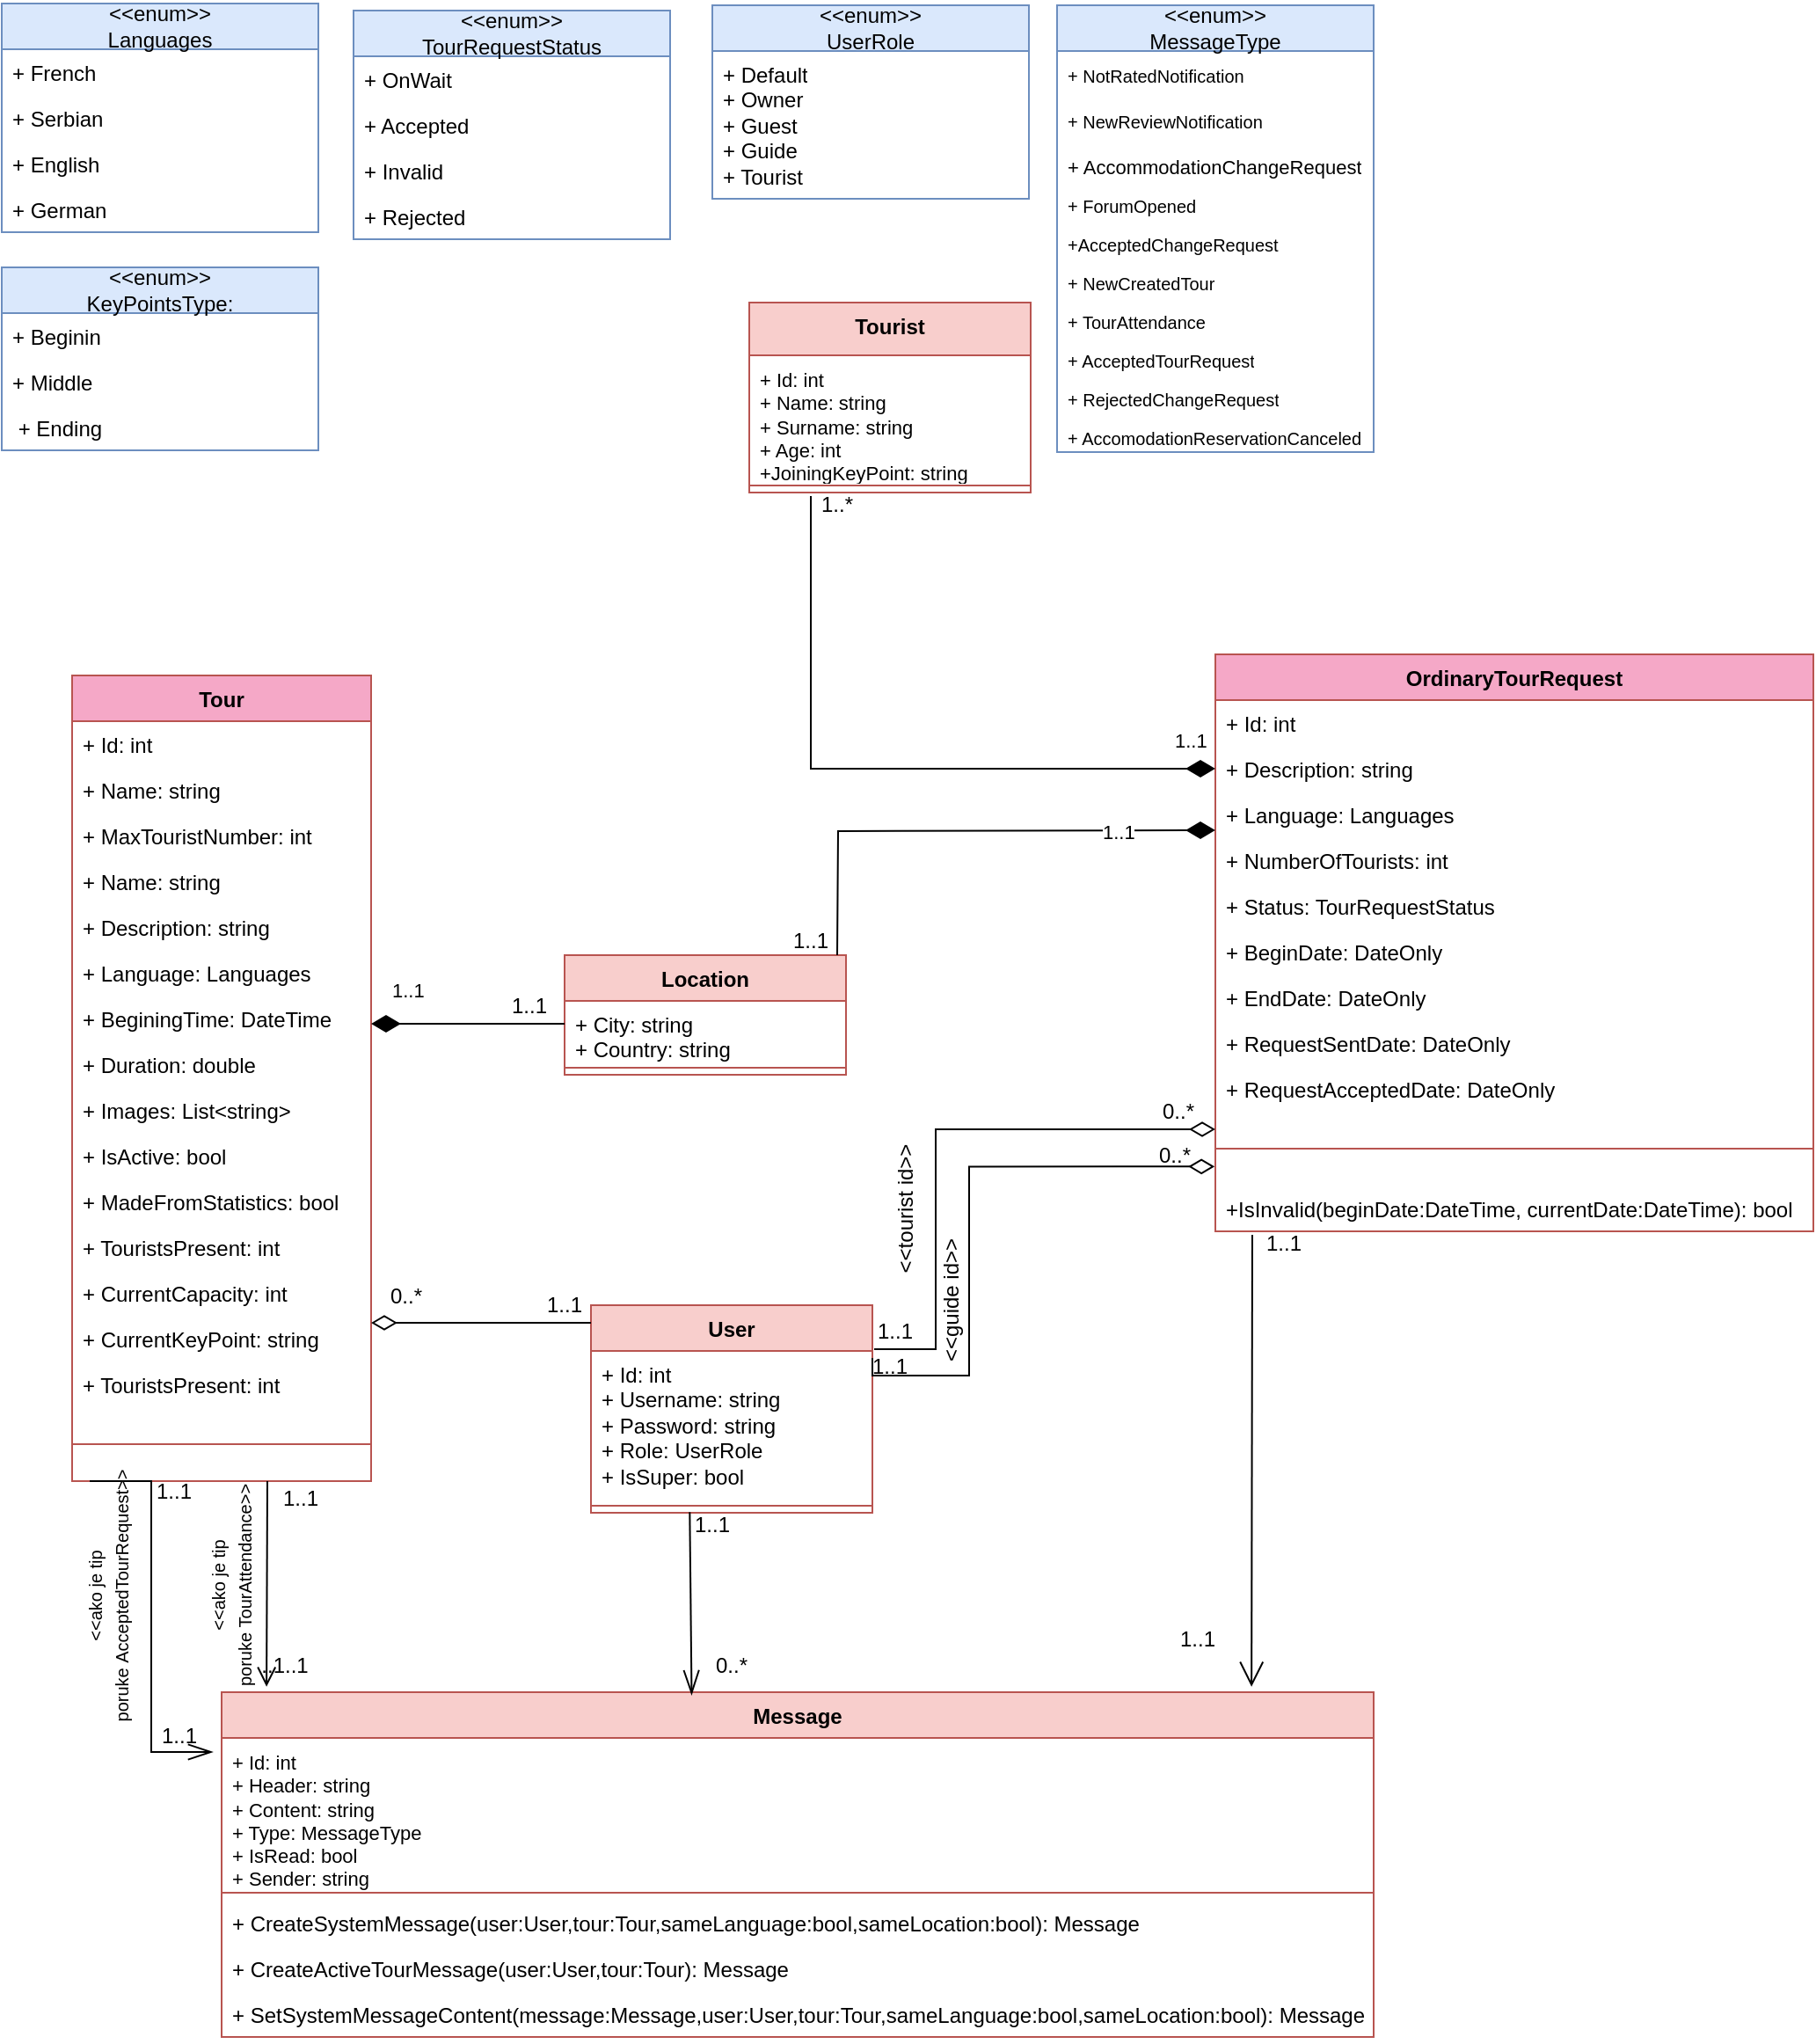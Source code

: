 <mxfile version="24.4.0" type="device">
  <diagram id="C5RBs43oDa-KdzZeNtuy" name="Page-1">
    <mxGraphModel dx="955" dy="475" grid="1" gridSize="10" guides="1" tooltips="1" connect="1" arrows="1" fold="1" page="1" pageScale="1" pageWidth="827" pageHeight="1169" math="0" shadow="0">
      <root>
        <mxCell id="WIyWlLk6GJQsqaUBKTNV-0" />
        <mxCell id="WIyWlLk6GJQsqaUBKTNV-1" parent="WIyWlLk6GJQsqaUBKTNV-0" />
        <mxCell id="zkfFHV4jXpPFQw0GAbJ--0" value="OrdinaryTourRequest" style="swimlane;fontStyle=1;align=center;verticalAlign=top;childLayout=stackLayout;horizontal=1;startSize=26;horizontalStack=0;resizeParent=1;resizeLast=0;collapsible=1;marginBottom=0;rounded=0;shadow=0;strokeWidth=1;fillColor=#f5a8c7;strokeColor=#b85450;" parent="WIyWlLk6GJQsqaUBKTNV-1" vertex="1">
          <mxGeometry x="700" y="380" width="340" height="328" as="geometry">
            <mxRectangle x="230" y="140" width="160" height="26" as="alternateBounds" />
          </mxGeometry>
        </mxCell>
        <mxCell id="zkfFHV4jXpPFQw0GAbJ--1" value="+ Id: int&#xa;" style="text;align=left;verticalAlign=top;spacingLeft=4;spacingRight=4;overflow=hidden;rotatable=0;points=[[0,0.5],[1,0.5]];portConstraint=eastwest;" parent="zkfFHV4jXpPFQw0GAbJ--0" vertex="1">
          <mxGeometry y="26" width="340" height="26" as="geometry" />
        </mxCell>
        <mxCell id="zkfFHV4jXpPFQw0GAbJ--2" value="+ Description: string" style="text;align=left;verticalAlign=top;spacingLeft=4;spacingRight=4;overflow=hidden;rotatable=0;points=[[0,0.5],[1,0.5]];portConstraint=eastwest;rounded=0;shadow=0;html=0;" parent="zkfFHV4jXpPFQw0GAbJ--0" vertex="1">
          <mxGeometry y="52" width="340" height="26" as="geometry" />
        </mxCell>
        <mxCell id="zkfFHV4jXpPFQw0GAbJ--3" value="+ Language: Languages" style="text;align=left;verticalAlign=top;spacingLeft=4;spacingRight=4;overflow=hidden;rotatable=0;points=[[0,0.5],[1,0.5]];portConstraint=eastwest;rounded=0;shadow=0;html=0;" parent="zkfFHV4jXpPFQw0GAbJ--0" vertex="1">
          <mxGeometry y="78" width="340" height="26" as="geometry" />
        </mxCell>
        <mxCell id="dM9IxWSFWhgPuuHkpdLf-17" value="+ NumberOfTourists: int" style="text;align=left;verticalAlign=top;spacingLeft=4;spacingRight=4;overflow=hidden;rotatable=0;points=[[0,0.5],[1,0.5]];portConstraint=eastwest;rounded=0;shadow=0;html=0;" parent="zkfFHV4jXpPFQw0GAbJ--0" vertex="1">
          <mxGeometry y="104" width="340" height="26" as="geometry" />
        </mxCell>
        <mxCell id="dM9IxWSFWhgPuuHkpdLf-18" value="+ Status: TourRequestStatus" style="text;align=left;verticalAlign=top;spacingLeft=4;spacingRight=4;overflow=hidden;rotatable=0;points=[[0,0.5],[1,0.5]];portConstraint=eastwest;rounded=0;shadow=0;html=0;" parent="zkfFHV4jXpPFQw0GAbJ--0" vertex="1">
          <mxGeometry y="130" width="340" height="26" as="geometry" />
        </mxCell>
        <mxCell id="dM9IxWSFWhgPuuHkpdLf-19" value="+ BeginDate: DateOnly" style="text;align=left;verticalAlign=top;spacingLeft=4;spacingRight=4;overflow=hidden;rotatable=0;points=[[0,0.5],[1,0.5]];portConstraint=eastwest;rounded=0;shadow=0;html=0;" parent="zkfFHV4jXpPFQw0GAbJ--0" vertex="1">
          <mxGeometry y="156" width="340" height="26" as="geometry" />
        </mxCell>
        <mxCell id="dM9IxWSFWhgPuuHkpdLf-20" value="+ EndDate: DateOnly" style="text;align=left;verticalAlign=top;spacingLeft=4;spacingRight=4;overflow=hidden;rotatable=0;points=[[0,0.5],[1,0.5]];portConstraint=eastwest;rounded=0;shadow=0;html=0;" parent="zkfFHV4jXpPFQw0GAbJ--0" vertex="1">
          <mxGeometry y="182" width="340" height="26" as="geometry" />
        </mxCell>
        <mxCell id="unFnIJ1skOxL8PeeShAu-5" value="+ RequestSentDate: DateOnly" style="text;align=left;verticalAlign=top;spacingLeft=4;spacingRight=4;overflow=hidden;rotatable=0;points=[[0,0.5],[1,0.5]];portConstraint=eastwest;rounded=0;shadow=0;html=0;" vertex="1" parent="zkfFHV4jXpPFQw0GAbJ--0">
          <mxGeometry y="208" width="340" height="26" as="geometry" />
        </mxCell>
        <mxCell id="unFnIJ1skOxL8PeeShAu-6" value="+ RequestAcceptedDate: DateOnly" style="text;align=left;verticalAlign=top;spacingLeft=4;spacingRight=4;overflow=hidden;rotatable=0;points=[[0,0.5],[1,0.5]];portConstraint=eastwest;rounded=0;shadow=0;html=0;" vertex="1" parent="zkfFHV4jXpPFQw0GAbJ--0">
          <mxGeometry y="234" width="340" height="26" as="geometry" />
        </mxCell>
        <mxCell id="zkfFHV4jXpPFQw0GAbJ--4" value="" style="line;html=1;strokeWidth=1;align=left;verticalAlign=middle;spacingTop=-1;spacingLeft=3;spacingRight=3;rotatable=0;labelPosition=right;points=[];portConstraint=eastwest;fillColor=#f8cecc;strokeColor=#b85450;" parent="zkfFHV4jXpPFQw0GAbJ--0" vertex="1">
          <mxGeometry y="260" width="340" height="42" as="geometry" />
        </mxCell>
        <mxCell id="thVKywgL7Gzqe7nlxtDS-2" value="+IsInvalid(beginDate:DateTime, currentDate:DateTime): bool&#xa; " style="text;align=left;verticalAlign=top;spacingLeft=4;spacingRight=4;overflow=hidden;rotatable=0;points=[[0,0.5],[1,0.5]];portConstraint=eastwest;rounded=0;shadow=0;html=0;" parent="zkfFHV4jXpPFQw0GAbJ--0" vertex="1">
          <mxGeometry y="302" width="340" height="26" as="geometry" />
        </mxCell>
        <mxCell id="dM9IxWSFWhgPuuHkpdLf-4" value="Location" style="swimlane;fontStyle=1;align=center;verticalAlign=top;childLayout=stackLayout;horizontal=1;startSize=26;horizontalStack=0;resizeParent=1;resizeParentMax=0;resizeLast=0;collapsible=1;marginBottom=0;whiteSpace=wrap;html=1;fillColor=#f8cecc;strokeColor=#b85450;" parent="WIyWlLk6GJQsqaUBKTNV-1" vertex="1">
          <mxGeometry x="330" y="551" width="160" height="68" as="geometry" />
        </mxCell>
        <mxCell id="dM9IxWSFWhgPuuHkpdLf-5" value="+ City: string&lt;div&gt;+ Country: string&lt;/div&gt;" style="text;align=left;verticalAlign=top;spacingLeft=4;spacingRight=4;overflow=hidden;rotatable=0;points=[[0,0.5],[1,0.5]];portConstraint=eastwest;whiteSpace=wrap;html=1;" parent="dM9IxWSFWhgPuuHkpdLf-4" vertex="1">
          <mxGeometry y="26" width="160" height="34" as="geometry" />
        </mxCell>
        <mxCell id="dM9IxWSFWhgPuuHkpdLf-6" value="" style="line;strokeWidth=1;fillColor=none;align=left;verticalAlign=middle;spacingTop=-1;spacingLeft=3;spacingRight=3;rotatable=0;labelPosition=right;points=[];portConstraint=eastwest;strokeColor=inherit;" parent="dM9IxWSFWhgPuuHkpdLf-4" vertex="1">
          <mxGeometry y="60" width="160" height="8" as="geometry" />
        </mxCell>
        <mxCell id="dM9IxWSFWhgPuuHkpdLf-8" value="User" style="swimlane;fontStyle=1;align=center;verticalAlign=top;childLayout=stackLayout;horizontal=1;startSize=26;horizontalStack=0;resizeParent=1;resizeParentMax=0;resizeLast=0;collapsible=1;marginBottom=0;whiteSpace=wrap;html=1;fillColor=#f8cecc;strokeColor=#b85450;" parent="WIyWlLk6GJQsqaUBKTNV-1" vertex="1">
          <mxGeometry x="345" y="750" width="160" height="118" as="geometry" />
        </mxCell>
        <mxCell id="dM9IxWSFWhgPuuHkpdLf-9" value="+ Id: int&lt;div&gt;+ Username: string&lt;/div&gt;&lt;div&gt;+ Password: string&lt;/div&gt;&lt;div&gt;+ Role: UserRole&lt;/div&gt;&lt;div&gt;+ IsSuper: bool&lt;/div&gt;" style="text;strokeColor=none;fillColor=none;align=left;verticalAlign=top;spacingLeft=4;spacingRight=4;overflow=hidden;rotatable=0;points=[[0,0.5],[1,0.5]];portConstraint=eastwest;whiteSpace=wrap;html=1;" parent="dM9IxWSFWhgPuuHkpdLf-8" vertex="1">
          <mxGeometry y="26" width="160" height="84" as="geometry" />
        </mxCell>
        <mxCell id="dM9IxWSFWhgPuuHkpdLf-10" value="" style="line;strokeWidth=1;fillColor=none;align=left;verticalAlign=middle;spacingTop=-1;spacingLeft=3;spacingRight=3;rotatable=0;labelPosition=right;points=[];portConstraint=eastwest;strokeColor=inherit;" parent="dM9IxWSFWhgPuuHkpdLf-8" vertex="1">
          <mxGeometry y="110" width="160" height="8" as="geometry" />
        </mxCell>
        <mxCell id="dM9IxWSFWhgPuuHkpdLf-21" value="&amp;lt;&amp;lt;enum&amp;gt;&amp;gt;&lt;div&gt;Languages&lt;/div&gt;" style="swimlane;fontStyle=0;childLayout=stackLayout;horizontal=1;startSize=26;fillColor=#dae8fc;horizontalStack=0;resizeParent=1;resizeParentMax=0;resizeLast=0;collapsible=1;marginBottom=0;whiteSpace=wrap;html=1;strokeColor=#6c8ebf;" parent="WIyWlLk6GJQsqaUBKTNV-1" vertex="1">
          <mxGeometry x="10" y="10" width="180" height="130" as="geometry" />
        </mxCell>
        <mxCell id="dM9IxWSFWhgPuuHkpdLf-24" value="+ French" style="text;strokeColor=none;fillColor=none;align=left;verticalAlign=top;spacingLeft=4;spacingRight=4;overflow=hidden;rotatable=0;points=[[0,0.5],[1,0.5]];portConstraint=eastwest;whiteSpace=wrap;html=1;" parent="dM9IxWSFWhgPuuHkpdLf-21" vertex="1">
          <mxGeometry y="26" width="180" height="26" as="geometry" />
        </mxCell>
        <mxCell id="dM9IxWSFWhgPuuHkpdLf-22" value="+ Serbian" style="text;strokeColor=none;fillColor=none;align=left;verticalAlign=top;spacingLeft=4;spacingRight=4;overflow=hidden;rotatable=0;points=[[0,0.5],[1,0.5]];portConstraint=eastwest;whiteSpace=wrap;html=1;" parent="dM9IxWSFWhgPuuHkpdLf-21" vertex="1">
          <mxGeometry y="52" width="180" height="26" as="geometry" />
        </mxCell>
        <mxCell id="dM9IxWSFWhgPuuHkpdLf-23" value="+ English" style="text;strokeColor=none;fillColor=none;align=left;verticalAlign=top;spacingLeft=4;spacingRight=4;overflow=hidden;rotatable=0;points=[[0,0.5],[1,0.5]];portConstraint=eastwest;whiteSpace=wrap;html=1;" parent="dM9IxWSFWhgPuuHkpdLf-21" vertex="1">
          <mxGeometry y="78" width="180" height="26" as="geometry" />
        </mxCell>
        <mxCell id="dM9IxWSFWhgPuuHkpdLf-26" value="+ German" style="text;strokeColor=none;fillColor=none;align=left;verticalAlign=top;spacingLeft=4;spacingRight=4;overflow=hidden;rotatable=0;points=[[0,0.5],[1,0.5]];portConstraint=eastwest;whiteSpace=wrap;html=1;" parent="dM9IxWSFWhgPuuHkpdLf-21" vertex="1">
          <mxGeometry y="104" width="180" height="26" as="geometry" />
        </mxCell>
        <mxCell id="dM9IxWSFWhgPuuHkpdLf-27" value="&amp;lt;&amp;lt;enum&amp;gt;&amp;gt;&lt;div&gt;UserRole&lt;/div&gt;" style="swimlane;fontStyle=0;childLayout=stackLayout;horizontal=1;startSize=26;fillColor=#dae8fc;horizontalStack=0;resizeParent=1;resizeParentMax=0;resizeLast=0;collapsible=1;marginBottom=0;whiteSpace=wrap;html=1;strokeColor=#6c8ebf;" parent="WIyWlLk6GJQsqaUBKTNV-1" vertex="1">
          <mxGeometry x="414" y="11" width="180" height="110" as="geometry" />
        </mxCell>
        <mxCell id="dM9IxWSFWhgPuuHkpdLf-28" value="&lt;div&gt;+ Default&lt;/div&gt;&lt;div&gt;+ Owner&lt;/div&gt;+ Guest&lt;div&gt;+ Guide&lt;/div&gt;&lt;div&gt;+ Tourist&lt;/div&gt;" style="text;strokeColor=none;fillColor=none;align=left;verticalAlign=top;spacingLeft=4;spacingRight=4;overflow=hidden;rotatable=0;points=[[0,0.5],[1,0.5]];portConstraint=eastwest;whiteSpace=wrap;html=1;" parent="dM9IxWSFWhgPuuHkpdLf-27" vertex="1">
          <mxGeometry y="26" width="180" height="84" as="geometry" />
        </mxCell>
        <mxCell id="dM9IxWSFWhgPuuHkpdLf-29" value="&amp;lt;&amp;lt;enum&amp;gt;&amp;gt;&lt;div&gt;TourRequestStatus&lt;/div&gt;" style="swimlane;fontStyle=0;childLayout=stackLayout;horizontal=1;startSize=26;fillColor=#dae8fc;horizontalStack=0;resizeParent=1;resizeParentMax=0;resizeLast=0;collapsible=1;marginBottom=0;whiteSpace=wrap;html=1;strokeColor=#6c8ebf;" parent="WIyWlLk6GJQsqaUBKTNV-1" vertex="1">
          <mxGeometry x="210" y="14" width="180" height="130" as="geometry" />
        </mxCell>
        <mxCell id="dM9IxWSFWhgPuuHkpdLf-30" value="+ OnWait" style="text;strokeColor=none;fillColor=none;align=left;verticalAlign=top;spacingLeft=4;spacingRight=4;overflow=hidden;rotatable=0;points=[[0,0.5],[1,0.5]];portConstraint=eastwest;whiteSpace=wrap;html=1;" parent="dM9IxWSFWhgPuuHkpdLf-29" vertex="1">
          <mxGeometry y="26" width="180" height="26" as="geometry" />
        </mxCell>
        <mxCell id="dM9IxWSFWhgPuuHkpdLf-31" value="+ Accepted" style="text;strokeColor=none;fillColor=none;align=left;verticalAlign=top;spacingLeft=4;spacingRight=4;overflow=hidden;rotatable=0;points=[[0,0.5],[1,0.5]];portConstraint=eastwest;whiteSpace=wrap;html=1;" parent="dM9IxWSFWhgPuuHkpdLf-29" vertex="1">
          <mxGeometry y="52" width="180" height="26" as="geometry" />
        </mxCell>
        <mxCell id="unFnIJ1skOxL8PeeShAu-8" value="+ Invalid" style="text;strokeColor=none;fillColor=none;align=left;verticalAlign=top;spacingLeft=4;spacingRight=4;overflow=hidden;rotatable=0;points=[[0,0.5],[1,0.5]];portConstraint=eastwest;whiteSpace=wrap;html=1;" vertex="1" parent="dM9IxWSFWhgPuuHkpdLf-29">
          <mxGeometry y="78" width="180" height="26" as="geometry" />
        </mxCell>
        <mxCell id="dM9IxWSFWhgPuuHkpdLf-32" value="+ Rejected" style="text;strokeColor=none;fillColor=none;align=left;verticalAlign=top;spacingLeft=4;spacingRight=4;overflow=hidden;rotatable=0;points=[[0,0.5],[1,0.5]];portConstraint=eastwest;whiteSpace=wrap;html=1;" parent="dM9IxWSFWhgPuuHkpdLf-29" vertex="1">
          <mxGeometry y="104" width="180" height="26" as="geometry" />
        </mxCell>
        <mxCell id="dM9IxWSFWhgPuuHkpdLf-35" value="Tourist" style="swimlane;fontStyle=1;align=center;verticalAlign=top;childLayout=stackLayout;horizontal=1;startSize=30;horizontalStack=0;resizeParent=1;resizeParentMax=0;resizeLast=0;collapsible=1;marginBottom=0;whiteSpace=wrap;html=1;fillColor=#f8cecc;strokeColor=#b85450;" parent="WIyWlLk6GJQsqaUBKTNV-1" vertex="1">
          <mxGeometry x="435" y="180" width="160" height="108" as="geometry" />
        </mxCell>
        <mxCell id="dM9IxWSFWhgPuuHkpdLf-36" value="&lt;font style=&quot;font-size: 11px;&quot;&gt;+ Id: int&lt;/font&gt;&lt;div style=&quot;font-size: 11px;&quot;&gt;&lt;font style=&quot;font-size: 11px;&quot;&gt;+ Name: string&lt;/font&gt;&lt;/div&gt;&lt;div style=&quot;font-size: 11px;&quot;&gt;&lt;font style=&quot;font-size: 11px;&quot;&gt;+ Surname: string&lt;/font&gt;&lt;/div&gt;&lt;div style=&quot;font-size: 11px;&quot;&gt;&lt;font style=&quot;font-size: 11px;&quot;&gt;+ Age: int&lt;/font&gt;&lt;/div&gt;&lt;div style=&quot;font-size: 11px;&quot;&gt;&lt;font style=&quot;font-size: 11px;&quot;&gt;+JoiningKeyPoint: string&lt;/font&gt;&lt;/div&gt;" style="text;strokeColor=none;fillColor=none;align=left;verticalAlign=top;spacingLeft=4;spacingRight=4;overflow=hidden;rotatable=0;points=[[0,0.5],[1,0.5]];portConstraint=eastwest;whiteSpace=wrap;html=1;" parent="dM9IxWSFWhgPuuHkpdLf-35" vertex="1">
          <mxGeometry y="30" width="160" height="70" as="geometry" />
        </mxCell>
        <mxCell id="dM9IxWSFWhgPuuHkpdLf-37" value="" style="line;strokeWidth=1;fillColor=none;align=left;verticalAlign=middle;spacingTop=-1;spacingLeft=3;spacingRight=3;rotatable=0;labelPosition=right;points=[];portConstraint=eastwest;strokeColor=inherit;" parent="dM9IxWSFWhgPuuHkpdLf-35" vertex="1">
          <mxGeometry y="100" width="160" height="8" as="geometry" />
        </mxCell>
        <mxCell id="5_rxoIhMWsH6xTWgz5wy-9" value="&amp;lt;&amp;lt;enum&amp;gt;&amp;gt;&lt;div&gt;&lt;span style=&quot;text-align: left; text-wrap: nowrap;&quot;&gt;KeyPointsType:&lt;/span&gt;&lt;br&gt;&lt;/div&gt;" style="swimlane;fontStyle=0;childLayout=stackLayout;horizontal=1;startSize=26;fillColor=#dae8fc;horizontalStack=0;resizeParent=1;resizeParentMax=0;resizeLast=0;collapsible=1;marginBottom=0;whiteSpace=wrap;html=1;strokeColor=#6c8ebf;" parent="WIyWlLk6GJQsqaUBKTNV-1" vertex="1">
          <mxGeometry x="10" y="160" width="180" height="104" as="geometry" />
        </mxCell>
        <mxCell id="5_rxoIhMWsH6xTWgz5wy-10" value="+ Beginin" style="text;strokeColor=none;fillColor=none;align=left;verticalAlign=top;spacingLeft=4;spacingRight=4;overflow=hidden;rotatable=0;points=[[0,0.5],[1,0.5]];portConstraint=eastwest;whiteSpace=wrap;html=1;" parent="5_rxoIhMWsH6xTWgz5wy-9" vertex="1">
          <mxGeometry y="26" width="180" height="26" as="geometry" />
        </mxCell>
        <mxCell id="5_rxoIhMWsH6xTWgz5wy-15" value="+ Middle" style="text;strokeColor=none;fillColor=none;align=left;verticalAlign=top;spacingLeft=4;spacingRight=4;overflow=hidden;rotatable=0;points=[[0,0.5],[1,0.5]];portConstraint=eastwest;whiteSpace=wrap;html=1;" parent="5_rxoIhMWsH6xTWgz5wy-9" vertex="1">
          <mxGeometry y="52" width="180" height="26" as="geometry" />
        </mxCell>
        <mxCell id="5_rxoIhMWsH6xTWgz5wy-11" value="&amp;nbsp;+ Ending" style="text;strokeColor=none;fillColor=none;align=left;verticalAlign=top;spacingLeft=4;spacingRight=4;overflow=hidden;rotatable=0;points=[[0,0.5],[1,0.5]];portConstraint=eastwest;whiteSpace=wrap;html=1;" parent="5_rxoIhMWsH6xTWgz5wy-9" vertex="1">
          <mxGeometry y="78" width="180" height="26" as="geometry" />
        </mxCell>
        <mxCell id="jZXnvijscc3c8-_cXc9s-1" value="Tour" style="swimlane;fontStyle=1;align=center;verticalAlign=top;childLayout=stackLayout;horizontal=1;startSize=26;horizontalStack=0;resizeParent=1;resizeLast=0;collapsible=1;marginBottom=0;rounded=0;shadow=0;strokeWidth=1;fillColor=#f5a8c7;strokeColor=#b85450;" parent="WIyWlLk6GJQsqaUBKTNV-1" vertex="1">
          <mxGeometry x="50" y="392" width="170" height="458" as="geometry">
            <mxRectangle x="230" y="140" width="160" height="26" as="alternateBounds" />
          </mxGeometry>
        </mxCell>
        <mxCell id="jZXnvijscc3c8-_cXc9s-2" value="+ Id: int&#xa;" style="text;align=left;verticalAlign=top;spacingLeft=4;spacingRight=4;overflow=hidden;rotatable=0;points=[[0,0.5],[1,0.5]];portConstraint=eastwest;" parent="jZXnvijscc3c8-_cXc9s-1" vertex="1">
          <mxGeometry y="26" width="170" height="26" as="geometry" />
        </mxCell>
        <mxCell id="unFnIJ1skOxL8PeeShAu-2" value="+ Name: string" style="text;align=left;verticalAlign=top;spacingLeft=4;spacingRight=4;overflow=hidden;rotatable=0;points=[[0,0.5],[1,0.5]];portConstraint=eastwest;rounded=0;shadow=0;html=0;" vertex="1" parent="jZXnvijscc3c8-_cXc9s-1">
          <mxGeometry y="52" width="170" height="26" as="geometry" />
        </mxCell>
        <mxCell id="jZXnvijscc3c8-_cXc9s-3" value="+ MaxTouristNumber: int " style="text;align=left;verticalAlign=top;spacingLeft=4;spacingRight=4;overflow=hidden;rotatable=0;points=[[0,0.5],[1,0.5]];portConstraint=eastwest;rounded=0;shadow=0;html=0;" parent="jZXnvijscc3c8-_cXc9s-1" vertex="1">
          <mxGeometry y="78" width="170" height="26" as="geometry" />
        </mxCell>
        <mxCell id="jZXnvijscc3c8-_cXc9s-4" value="+ Name: string" style="text;align=left;verticalAlign=top;spacingLeft=4;spacingRight=4;overflow=hidden;rotatable=0;points=[[0,0.5],[1,0.5]];portConstraint=eastwest;rounded=0;shadow=0;html=0;" parent="jZXnvijscc3c8-_cXc9s-1" vertex="1">
          <mxGeometry y="104" width="170" height="26" as="geometry" />
        </mxCell>
        <mxCell id="jZXnvijscc3c8-_cXc9s-5" value="+ Description: string" style="text;align=left;verticalAlign=top;spacingLeft=4;spacingRight=4;overflow=hidden;rotatable=0;points=[[0,0.5],[1,0.5]];portConstraint=eastwest;rounded=0;shadow=0;html=0;" parent="jZXnvijscc3c8-_cXc9s-1" vertex="1">
          <mxGeometry y="130" width="170" height="26" as="geometry" />
        </mxCell>
        <mxCell id="jZXnvijscc3c8-_cXc9s-6" value="+ Language: Languages" style="text;align=left;verticalAlign=top;spacingLeft=4;spacingRight=4;overflow=hidden;rotatable=0;points=[[0,0.5],[1,0.5]];portConstraint=eastwest;rounded=0;shadow=0;html=0;" parent="jZXnvijscc3c8-_cXc9s-1" vertex="1">
          <mxGeometry y="156" width="170" height="26" as="geometry" />
        </mxCell>
        <mxCell id="jZXnvijscc3c8-_cXc9s-9" value="+ BeginingTime: DateTime" style="text;align=left;verticalAlign=top;spacingLeft=4;spacingRight=4;overflow=hidden;rotatable=0;points=[[0,0.5],[1,0.5]];portConstraint=eastwest;rounded=0;shadow=0;html=0;" parent="jZXnvijscc3c8-_cXc9s-1" vertex="1">
          <mxGeometry y="182" width="170" height="26" as="geometry" />
        </mxCell>
        <mxCell id="jZXnvijscc3c8-_cXc9s-10" value="+ Duration: double" style="text;align=left;verticalAlign=top;spacingLeft=4;spacingRight=4;overflow=hidden;rotatable=0;points=[[0,0.5],[1,0.5]];portConstraint=eastwest;rounded=0;shadow=0;html=0;" parent="jZXnvijscc3c8-_cXc9s-1" vertex="1">
          <mxGeometry y="208" width="170" height="26" as="geometry" />
        </mxCell>
        <mxCell id="jZXnvijscc3c8-_cXc9s-11" value="+ Images: List&lt;string&gt;" style="text;align=left;verticalAlign=top;spacingLeft=4;spacingRight=4;overflow=hidden;rotatable=0;points=[[0,0.5],[1,0.5]];portConstraint=eastwest;rounded=0;shadow=0;html=0;" parent="jZXnvijscc3c8-_cXc9s-1" vertex="1">
          <mxGeometry y="234" width="170" height="26" as="geometry" />
        </mxCell>
        <mxCell id="jZXnvijscc3c8-_cXc9s-12" value="+ IsActive: bool" style="text;align=left;verticalAlign=top;spacingLeft=4;spacingRight=4;overflow=hidden;rotatable=0;points=[[0,0.5],[1,0.5]];portConstraint=eastwest;rounded=0;shadow=0;html=0;" parent="jZXnvijscc3c8-_cXc9s-1" vertex="1">
          <mxGeometry y="260" width="170" height="26" as="geometry" />
        </mxCell>
        <mxCell id="jZXnvijscc3c8-_cXc9s-13" value="+ MadeFromStatistics: bool" style="text;align=left;verticalAlign=top;spacingLeft=4;spacingRight=4;overflow=hidden;rotatable=0;points=[[0,0.5],[1,0.5]];portConstraint=eastwest;rounded=0;shadow=0;html=0;" parent="jZXnvijscc3c8-_cXc9s-1" vertex="1">
          <mxGeometry y="286" width="170" height="26" as="geometry" />
        </mxCell>
        <mxCell id="jZXnvijscc3c8-_cXc9s-28" value="+ TouristsPresent: int" style="text;align=left;verticalAlign=top;spacingLeft=4;spacingRight=4;overflow=hidden;rotatable=0;points=[[0,0.5],[1,0.5]];portConstraint=eastwest;rounded=0;shadow=0;html=0;" parent="jZXnvijscc3c8-_cXc9s-1" vertex="1">
          <mxGeometry y="312" width="170" height="26" as="geometry" />
        </mxCell>
        <mxCell id="jZXnvijscc3c8-_cXc9s-32" value="+ CurrentCapacity: int" style="text;align=left;verticalAlign=top;spacingLeft=4;spacingRight=4;overflow=hidden;rotatable=0;points=[[0,0.5],[1,0.5]];portConstraint=eastwest;rounded=0;shadow=0;html=0;" parent="jZXnvijscc3c8-_cXc9s-1" vertex="1">
          <mxGeometry y="338" width="170" height="26" as="geometry" />
        </mxCell>
        <mxCell id="thVKywgL7Gzqe7nlxtDS-16" value="+ CurrentKeyPoint: string" style="text;align=left;verticalAlign=top;spacingLeft=4;spacingRight=4;overflow=hidden;rotatable=0;points=[[0,0.5],[1,0.5]];portConstraint=eastwest;rounded=0;shadow=0;html=0;" parent="jZXnvijscc3c8-_cXc9s-1" vertex="1">
          <mxGeometry y="364" width="170" height="26" as="geometry" />
        </mxCell>
        <mxCell id="unFnIJ1skOxL8PeeShAu-3" value="+ TouristsPresent: int" style="text;align=left;verticalAlign=top;spacingLeft=4;spacingRight=4;overflow=hidden;rotatable=0;points=[[0,0.5],[1,0.5]];portConstraint=eastwest;rounded=0;shadow=0;html=0;" vertex="1" parent="jZXnvijscc3c8-_cXc9s-1">
          <mxGeometry y="390" width="170" height="26" as="geometry" />
        </mxCell>
        <mxCell id="jZXnvijscc3c8-_cXc9s-7" value="" style="line;html=1;strokeWidth=1;align=left;verticalAlign=middle;spacingTop=-1;spacingLeft=3;spacingRight=3;rotatable=0;labelPosition=right;points=[];portConstraint=eastwest;fillColor=#f8cecc;strokeColor=#b85450;" parent="jZXnvijscc3c8-_cXc9s-1" vertex="1">
          <mxGeometry y="416" width="170" height="42" as="geometry" />
        </mxCell>
        <mxCell id="jZXnvijscc3c8-_cXc9s-39" value="Message" style="swimlane;fontStyle=1;align=center;verticalAlign=top;childLayout=stackLayout;horizontal=1;startSize=26;horizontalStack=0;resizeParent=1;resizeParentMax=0;resizeLast=0;collapsible=1;marginBottom=0;whiteSpace=wrap;html=1;fillColor=#f8cecc;strokeColor=#b85450;" parent="WIyWlLk6GJQsqaUBKTNV-1" vertex="1">
          <mxGeometry x="135" y="970" width="655" height="196" as="geometry" />
        </mxCell>
        <mxCell id="jZXnvijscc3c8-_cXc9s-40" value="&lt;font style=&quot;font-size: 11px;&quot;&gt;+ Id: int&lt;/font&gt;&lt;div style=&quot;font-size: 11px;&quot;&gt;&lt;font style=&quot;font-size: 11px;&quot;&gt;+ Header: string&lt;/font&gt;&lt;/div&gt;&lt;div style=&quot;font-size: 11px;&quot;&gt;&lt;font style=&quot;font-size: 11px;&quot;&gt;+ Content: string&lt;/font&gt;&lt;/div&gt;&lt;div style=&quot;font-size: 11px;&quot;&gt;&lt;font style=&quot;font-size: 11px;&quot;&gt;+ Type: MessageType&lt;/font&gt;&lt;/div&gt;&lt;div style=&quot;font-size: 11px;&quot;&gt;&lt;font style=&quot;font-size: 11px;&quot;&gt;+ IsRead: bool&lt;/font&gt;&lt;/div&gt;&lt;div style=&quot;font-size: 11px;&quot;&gt;&lt;font style=&quot;font-size: 11px;&quot;&gt;+ Sender: string&lt;/font&gt;&lt;/div&gt;" style="text;strokeColor=none;fillColor=none;align=left;verticalAlign=top;spacingLeft=4;spacingRight=4;overflow=hidden;rotatable=0;points=[[0,0.5],[1,0.5]];portConstraint=eastwest;whiteSpace=wrap;html=1;" parent="jZXnvijscc3c8-_cXc9s-39" vertex="1">
          <mxGeometry y="26" width="655" height="84" as="geometry" />
        </mxCell>
        <mxCell id="jZXnvijscc3c8-_cXc9s-41" value="" style="line;strokeWidth=1;fillColor=none;align=left;verticalAlign=middle;spacingTop=-1;spacingLeft=3;spacingRight=3;rotatable=0;labelPosition=right;points=[];portConstraint=eastwest;strokeColor=inherit;" parent="jZXnvijscc3c8-_cXc9s-39" vertex="1">
          <mxGeometry y="110" width="655" height="8" as="geometry" />
        </mxCell>
        <mxCell id="jZXnvijscc3c8-_cXc9s-67" value="+ CreateSystemMessage(user:User,tour:Tour,sameLanguage:bool,sameLocation:bool): Message&#xa; " style="text;align=left;verticalAlign=top;spacingLeft=4;spacingRight=4;overflow=hidden;rotatable=0;points=[[0,0.5],[1,0.5]];portConstraint=eastwest;rounded=0;shadow=0;html=0;" parent="jZXnvijscc3c8-_cXc9s-39" vertex="1">
          <mxGeometry y="118" width="655" height="26" as="geometry" />
        </mxCell>
        <mxCell id="jZXnvijscc3c8-_cXc9s-68" value="+ CreateActiveTourMessage(user:User,tour:Tour): Message&#xa;&#xa; " style="text;align=left;verticalAlign=top;spacingLeft=4;spacingRight=4;overflow=hidden;rotatable=0;points=[[0,0.5],[1,0.5]];portConstraint=eastwest;rounded=0;shadow=0;html=0;" parent="jZXnvijscc3c8-_cXc9s-39" vertex="1">
          <mxGeometry y="144" width="655" height="26" as="geometry" />
        </mxCell>
        <mxCell id="jZXnvijscc3c8-_cXc9s-69" value="+ SetSystemMessageContent(message:Message,user:User,tour:Tour,sameLanguage:bool,sameLocation:bool): Message&#xa; " style="text;align=left;verticalAlign=top;spacingLeft=4;spacingRight=4;overflow=hidden;rotatable=0;points=[[0,0.5],[1,0.5]];portConstraint=eastwest;rounded=0;shadow=0;html=0;" parent="jZXnvijscc3c8-_cXc9s-39" vertex="1">
          <mxGeometry y="170" width="655" height="26" as="geometry" />
        </mxCell>
        <mxCell id="jZXnvijscc3c8-_cXc9s-55" value="&amp;lt;&amp;lt;enum&amp;gt;&amp;gt;&lt;div&gt;MessageType&lt;/div&gt;" style="swimlane;fontStyle=0;childLayout=stackLayout;horizontal=1;startSize=26;fillColor=#dae8fc;horizontalStack=0;resizeParent=1;resizeParentMax=0;resizeLast=0;collapsible=1;marginBottom=0;whiteSpace=wrap;html=1;strokeColor=#6c8ebf;" parent="WIyWlLk6GJQsqaUBKTNV-1" vertex="1">
          <mxGeometry x="610" y="11" width="180" height="254" as="geometry" />
        </mxCell>
        <mxCell id="jZXnvijscc3c8-_cXc9s-56" value="&lt;font style=&quot;font-size: 10px;&quot;&gt;+ NotRatedNotification&lt;/font&gt;" style="text;strokeColor=none;fillColor=none;align=left;verticalAlign=top;spacingLeft=4;spacingRight=4;overflow=hidden;rotatable=0;points=[[0,0.5],[1,0.5]];portConstraint=eastwest;whiteSpace=wrap;html=1;" parent="jZXnvijscc3c8-_cXc9s-55" vertex="1">
          <mxGeometry y="26" width="180" height="26" as="geometry" />
        </mxCell>
        <mxCell id="jZXnvijscc3c8-_cXc9s-57" value="&lt;font style=&quot;font-size: 10px;&quot;&gt;+ NewReviewNotification&lt;/font&gt;" style="text;strokeColor=none;fillColor=none;align=left;verticalAlign=top;spacingLeft=4;spacingRight=4;overflow=hidden;rotatable=0;points=[[0,0.5],[1,0.5]];portConstraint=eastwest;whiteSpace=wrap;html=1;" parent="jZXnvijscc3c8-_cXc9s-55" vertex="1">
          <mxGeometry y="52" width="180" height="26" as="geometry" />
        </mxCell>
        <mxCell id="jZXnvijscc3c8-_cXc9s-59" value="&lt;font style=&quot;font-size: 11px;&quot;&gt;+ AccommodationChangeRequest&lt;/font&gt;" style="text;strokeColor=none;fillColor=none;align=left;verticalAlign=top;spacingLeft=4;spacingRight=4;overflow=hidden;rotatable=0;points=[[0,0.5],[1,0.5]];portConstraint=eastwest;whiteSpace=wrap;html=1;" parent="jZXnvijscc3c8-_cXc9s-55" vertex="1">
          <mxGeometry y="78" width="180" height="22" as="geometry" />
        </mxCell>
        <mxCell id="jZXnvijscc3c8-_cXc9s-61" value="&lt;font style=&quot;font-size: 10px;&quot;&gt;+ ForumOpened&lt;/font&gt;" style="text;strokeColor=none;fillColor=none;align=left;verticalAlign=top;spacingLeft=4;spacingRight=4;overflow=hidden;rotatable=0;points=[[0,0.5],[1,0.5]];portConstraint=eastwest;whiteSpace=wrap;html=1;" parent="jZXnvijscc3c8-_cXc9s-55" vertex="1">
          <mxGeometry y="100" width="180" height="22" as="geometry" />
        </mxCell>
        <mxCell id="jZXnvijscc3c8-_cXc9s-63" value="&lt;span style=&quot;font-size: 10px;&quot;&gt;+AcceptedChangeRequest&lt;/span&gt;" style="text;strokeColor=none;fillColor=none;align=left;verticalAlign=top;spacingLeft=4;spacingRight=4;overflow=hidden;rotatable=0;points=[[0,0.5],[1,0.5]];portConstraint=eastwest;whiteSpace=wrap;html=1;" parent="jZXnvijscc3c8-_cXc9s-55" vertex="1">
          <mxGeometry y="122" width="180" height="22" as="geometry" />
        </mxCell>
        <mxCell id="jZXnvijscc3c8-_cXc9s-64" value="&lt;font style=&quot;font-size: 10px;&quot;&gt;+ NewCreatedTour&lt;/font&gt;" style="text;strokeColor=none;fillColor=none;align=left;verticalAlign=top;spacingLeft=4;spacingRight=4;overflow=hidden;rotatable=0;points=[[0,0.5],[1,0.5]];portConstraint=eastwest;whiteSpace=wrap;html=1;" parent="jZXnvijscc3c8-_cXc9s-55" vertex="1">
          <mxGeometry y="144" width="180" height="22" as="geometry" />
        </mxCell>
        <mxCell id="jZXnvijscc3c8-_cXc9s-62" value="&lt;span style=&quot;font-size: 10px;&quot;&gt;+ TourAttendance&lt;/span&gt;" style="text;strokeColor=none;fillColor=none;align=left;verticalAlign=top;spacingLeft=4;spacingRight=4;overflow=hidden;rotatable=0;points=[[0,0.5],[1,0.5]];portConstraint=eastwest;whiteSpace=wrap;html=1;" parent="jZXnvijscc3c8-_cXc9s-55" vertex="1">
          <mxGeometry y="166" width="180" height="22" as="geometry" />
        </mxCell>
        <mxCell id="jZXnvijscc3c8-_cXc9s-66" value="&lt;font style=&quot;font-size: 10px;&quot;&gt;+ AcceptedTourRequest&lt;/font&gt;" style="text;strokeColor=none;fillColor=none;align=left;verticalAlign=top;spacingLeft=4;spacingRight=4;overflow=hidden;rotatable=0;points=[[0,0.5],[1,0.5]];portConstraint=eastwest;whiteSpace=wrap;html=1;" parent="jZXnvijscc3c8-_cXc9s-55" vertex="1">
          <mxGeometry y="188" width="180" height="22" as="geometry" />
        </mxCell>
        <mxCell id="jZXnvijscc3c8-_cXc9s-65" value="&lt;span style=&quot;font-size: 10px;&quot;&gt;+ RejectedChangeRequest&lt;/span&gt;" style="text;strokeColor=none;fillColor=none;align=left;verticalAlign=top;spacingLeft=4;spacingRight=4;overflow=hidden;rotatable=0;points=[[0,0.5],[1,0.5]];portConstraint=eastwest;whiteSpace=wrap;html=1;" parent="jZXnvijscc3c8-_cXc9s-55" vertex="1">
          <mxGeometry y="210" width="180" height="22" as="geometry" />
        </mxCell>
        <mxCell id="jZXnvijscc3c8-_cXc9s-60" value="&lt;font style=&quot;font-size: 10px;&quot;&gt;+ AccomodationReservationCanceled&lt;/font&gt;" style="text;strokeColor=none;fillColor=none;align=left;verticalAlign=top;spacingLeft=4;spacingRight=4;overflow=hidden;rotatable=0;points=[[0,0.5],[1,0.5]];portConstraint=eastwest;whiteSpace=wrap;html=1;" parent="jZXnvijscc3c8-_cXc9s-55" vertex="1">
          <mxGeometry y="232" width="180" height="22" as="geometry" />
        </mxCell>
        <mxCell id="thVKywgL7Gzqe7nlxtDS-7" value="1..1" style="endArrow=none;html=1;endSize=12;startArrow=diamondThin;startSize=14;startFill=1;edgeStyle=orthogonalEdgeStyle;align=left;verticalAlign=bottom;rounded=0;endFill=0;" parent="WIyWlLk6GJQsqaUBKTNV-1" edge="1">
          <mxGeometry x="-0.825" y="-42" relative="1" as="geometry">
            <mxPoint x="700" y="480" as="sourcePoint" />
            <mxPoint x="485" y="551" as="targetPoint" />
            <mxPoint as="offset" />
          </mxGeometry>
        </mxCell>
        <mxCell id="thVKywgL7Gzqe7nlxtDS-8" value="1..1" style="endArrow=none;html=1;endSize=12;startArrow=diamondThin;startSize=14;startFill=1;edgeStyle=orthogonalEdgeStyle;align=left;verticalAlign=bottom;rounded=0;endFill=0;" parent="WIyWlLk6GJQsqaUBKTNV-1" edge="1">
          <mxGeometry x="-0.654" y="45" relative="1" as="geometry">
            <mxPoint x="700" y="445" as="sourcePoint" />
            <mxPoint x="470" y="290" as="targetPoint" />
            <Array as="points">
              <mxPoint x="470" y="445" />
            </Array>
            <mxPoint as="offset" />
          </mxGeometry>
        </mxCell>
        <mxCell id="thVKywgL7Gzqe7nlxtDS-11" value="" style="endArrow=diamondThin;endFill=0;endSize=12;html=1;rounded=0;edgeStyle=orthogonalEdgeStyle;entryX=0.876;entryY=1.118;entryDx=0;entryDy=0;entryPerimeter=0;" parent="WIyWlLk6GJQsqaUBKTNV-1" edge="1" target="thVKywgL7Gzqe7nlxtDS-26">
          <mxGeometry width="160" relative="1" as="geometry">
            <mxPoint x="505" y="780" as="sourcePoint" />
            <mxPoint x="680" y="670" as="targetPoint" />
            <Array as="points">
              <mxPoint x="505" y="790" />
              <mxPoint x="560" y="790" />
              <mxPoint x="560" y="671" />
            </Array>
          </mxGeometry>
        </mxCell>
        <mxCell id="thVKywgL7Gzqe7nlxtDS-12" value="" style="endArrow=diamondThin;endFill=0;endSize=12;html=1;rounded=0;edgeStyle=orthogonalEdgeStyle;" parent="WIyWlLk6GJQsqaUBKTNV-1" edge="1">
          <mxGeometry width="160" relative="1" as="geometry">
            <mxPoint x="506" y="775" as="sourcePoint" />
            <mxPoint x="700" y="650" as="targetPoint" />
            <Array as="points">
              <mxPoint x="541" y="775" />
              <mxPoint x="541" y="650" />
            </Array>
          </mxGeometry>
        </mxCell>
        <mxCell id="thVKywgL7Gzqe7nlxtDS-13" value="" style="endArrow=diamondThin;endFill=0;endSize=12;html=1;rounded=0;" parent="WIyWlLk6GJQsqaUBKTNV-1" edge="1">
          <mxGeometry width="160" relative="1" as="geometry">
            <mxPoint x="345" y="760" as="sourcePoint" />
            <mxPoint x="220" y="760" as="targetPoint" />
          </mxGeometry>
        </mxCell>
        <mxCell id="thVKywgL7Gzqe7nlxtDS-14" value="1..1" style="endArrow=none;html=1;endSize=12;startArrow=diamondThin;startSize=14;startFill=1;edgeStyle=orthogonalEdgeStyle;align=left;verticalAlign=bottom;rounded=0;endFill=0;" parent="WIyWlLk6GJQsqaUBKTNV-1" edge="1">
          <mxGeometry x="-0.818" y="10" relative="1" as="geometry">
            <mxPoint x="220" y="590" as="sourcePoint" />
            <mxPoint x="330" y="590" as="targetPoint" />
            <mxPoint as="offset" />
          </mxGeometry>
        </mxCell>
        <mxCell id="thVKywgL7Gzqe7nlxtDS-17" value="" style="endArrow=openThin;endFill=0;endSize=12;html=1;rounded=0;entryX=0.408;entryY=0.008;entryDx=0;entryDy=0;entryPerimeter=0;exitX=0.351;exitY=0.95;exitDx=0;exitDy=0;exitPerimeter=0;" parent="WIyWlLk6GJQsqaUBKTNV-1" source="dM9IxWSFWhgPuuHkpdLf-10" target="jZXnvijscc3c8-_cXc9s-39" edge="1">
          <mxGeometry width="160" relative="1" as="geometry">
            <mxPoint x="404.28" y="881.57" as="sourcePoint" />
            <mxPoint x="400" y="970.002" as="targetPoint" />
          </mxGeometry>
        </mxCell>
        <mxCell id="thVKywgL7Gzqe7nlxtDS-19" value="" style="endArrow=open;endFill=0;endSize=9;html=1;rounded=0;entryX=0.039;entryY=-0.016;entryDx=0;entryDy=0;entryPerimeter=0;startSize=5;" parent="WIyWlLk6GJQsqaUBKTNV-1" target="jZXnvijscc3c8-_cXc9s-39" edge="1">
          <mxGeometry width="160" relative="1" as="geometry">
            <mxPoint x="161" y="850" as="sourcePoint" />
            <mxPoint x="160.675" y="930.004" as="targetPoint" />
          </mxGeometry>
        </mxCell>
        <mxCell id="thVKywgL7Gzqe7nlxtDS-20" value="" style="endArrow=open;endFill=0;endSize=12;html=1;rounded=0;entryX=0.894;entryY=-0.016;entryDx=0;entryDy=0;entryPerimeter=0;" parent="WIyWlLk6GJQsqaUBKTNV-1" target="jZXnvijscc3c8-_cXc9s-39" edge="1">
          <mxGeometry width="160" relative="1" as="geometry">
            <mxPoint x="721" y="710" as="sourcePoint" />
            <mxPoint x="721" y="936" as="targetPoint" />
          </mxGeometry>
        </mxCell>
        <mxCell id="thVKywgL7Gzqe7nlxtDS-22" value="1..1" style="text;html=1;align=center;verticalAlign=middle;whiteSpace=wrap;rounded=0;" parent="WIyWlLk6GJQsqaUBKTNV-1" vertex="1">
          <mxGeometry x="440" y="538" width="60" height="10" as="geometry" />
        </mxCell>
        <mxCell id="thVKywgL7Gzqe7nlxtDS-23" value="1..1" style="text;html=1;align=center;verticalAlign=middle;whiteSpace=wrap;rounded=0;" parent="WIyWlLk6GJQsqaUBKTNV-1" vertex="1">
          <mxGeometry x="488" y="760" width="60" height="10" as="geometry" />
        </mxCell>
        <mxCell id="thVKywgL7Gzqe7nlxtDS-24" value="1..1" style="text;html=1;align=center;verticalAlign=middle;whiteSpace=wrap;rounded=0;" parent="WIyWlLk6GJQsqaUBKTNV-1" vertex="1">
          <mxGeometry x="485" y="780" width="60" height="10" as="geometry" />
        </mxCell>
        <mxCell id="thVKywgL7Gzqe7nlxtDS-25" value="0..*" style="text;html=1;align=center;verticalAlign=middle;whiteSpace=wrap;rounded=0;" parent="WIyWlLk6GJQsqaUBKTNV-1" vertex="1">
          <mxGeometry x="649" y="635" width="60" height="10" as="geometry" />
        </mxCell>
        <mxCell id="thVKywgL7Gzqe7nlxtDS-26" value="0..*" style="text;html=1;align=center;verticalAlign=middle;whiteSpace=wrap;rounded=0;" parent="WIyWlLk6GJQsqaUBKTNV-1" vertex="1">
          <mxGeometry x="647" y="660" width="60" height="10" as="geometry" />
        </mxCell>
        <mxCell id="thVKywgL7Gzqe7nlxtDS-27" value="1..1" style="text;html=1;align=center;verticalAlign=middle;whiteSpace=wrap;rounded=0;" parent="WIyWlLk6GJQsqaUBKTNV-1" vertex="1">
          <mxGeometry x="300" y="750" width="60" as="geometry" />
        </mxCell>
        <mxCell id="thVKywgL7Gzqe7nlxtDS-29" value="0..*" style="text;html=1;align=center;verticalAlign=middle;whiteSpace=wrap;rounded=0;" parent="WIyWlLk6GJQsqaUBKTNV-1" vertex="1">
          <mxGeometry x="210" y="740" width="60" height="10" as="geometry" />
        </mxCell>
        <mxCell id="thVKywgL7Gzqe7nlxtDS-33" value="1..1" style="text;html=1;align=center;verticalAlign=middle;whiteSpace=wrap;rounded=0;" parent="WIyWlLk6GJQsqaUBKTNV-1" vertex="1">
          <mxGeometry x="280" y="575" width="60" height="10" as="geometry" />
        </mxCell>
        <mxCell id="thVKywgL7Gzqe7nlxtDS-34" value="..1..1" style="text;html=1;align=center;verticalAlign=middle;whiteSpace=wrap;rounded=0;" parent="WIyWlLk6GJQsqaUBKTNV-1" vertex="1">
          <mxGeometry x="141" y="950" width="60" height="10" as="geometry" />
        </mxCell>
        <mxCell id="thVKywgL7Gzqe7nlxtDS-35" value="1..1" style="text;html=1;align=center;verticalAlign=middle;whiteSpace=wrap;rounded=0;" parent="WIyWlLk6GJQsqaUBKTNV-1" vertex="1">
          <mxGeometry x="150" y="850" width="60" height="20" as="geometry" />
        </mxCell>
        <mxCell id="thVKywgL7Gzqe7nlxtDS-36" value="0..*" style="text;html=1;align=center;verticalAlign=middle;whiteSpace=wrap;rounded=0;" parent="WIyWlLk6GJQsqaUBKTNV-1" vertex="1">
          <mxGeometry x="395" y="950" width="60" height="10" as="geometry" />
        </mxCell>
        <mxCell id="thVKywgL7Gzqe7nlxtDS-37" value="1..1" style="text;html=1;align=center;verticalAlign=middle;whiteSpace=wrap;rounded=0;" parent="WIyWlLk6GJQsqaUBKTNV-1" vertex="1">
          <mxGeometry x="384" y="870" width="60" height="10" as="geometry" />
        </mxCell>
        <mxCell id="thVKywgL7Gzqe7nlxtDS-38" value="1..*" style="text;html=1;align=center;verticalAlign=middle;whiteSpace=wrap;rounded=0;" parent="WIyWlLk6GJQsqaUBKTNV-1" vertex="1">
          <mxGeometry x="455" y="290" width="60" height="10" as="geometry" />
        </mxCell>
        <mxCell id="thVKywgL7Gzqe7nlxtDS-39" value="&amp;lt;&amp;lt;tourist id&amp;gt;&amp;gt;" style="text;html=1;align=center;verticalAlign=middle;whiteSpace=wrap;rounded=0;rotation=-90;" parent="WIyWlLk6GJQsqaUBKTNV-1" vertex="1">
          <mxGeometry x="474" y="680" width="100" height="30" as="geometry" />
        </mxCell>
        <mxCell id="thVKywgL7Gzqe7nlxtDS-40" value="&amp;lt;&amp;lt;guide id&amp;gt;&amp;gt;" style="text;html=1;align=center;verticalAlign=middle;whiteSpace=wrap;rounded=0;rotation=-90;" parent="WIyWlLk6GJQsqaUBKTNV-1" vertex="1">
          <mxGeometry x="500" y="732" width="100" height="30" as="geometry" />
        </mxCell>
        <mxCell id="thVKywgL7Gzqe7nlxtDS-43" value="1..1" style="text;html=1;align=center;verticalAlign=middle;whiteSpace=wrap;rounded=0;" parent="WIyWlLk6GJQsqaUBKTNV-1" vertex="1">
          <mxGeometry x="709" y="710" width="60" height="10" as="geometry" />
        </mxCell>
        <mxCell id="ZUeHVxlTjg_-NPLMHUIL-15" value="" style="endArrow=openThin;endFill=0;endSize=12;html=1;rounded=0;edgeStyle=elbowEdgeStyle;" parent="WIyWlLk6GJQsqaUBKTNV-1" edge="1">
          <mxGeometry width="160" relative="1" as="geometry">
            <mxPoint x="60" y="850" as="sourcePoint" />
            <mxPoint x="130" y="1004" as="targetPoint" />
          </mxGeometry>
        </mxCell>
        <mxCell id="ZUeHVxlTjg_-NPLMHUIL-16" value="1..1&lt;div&gt;&lt;br&gt;&lt;/div&gt;" style="text;html=1;align=center;verticalAlign=middle;whiteSpace=wrap;rounded=0;" parent="WIyWlLk6GJQsqaUBKTNV-1" vertex="1">
          <mxGeometry x="78" y="855" width="60" height="16" as="geometry" />
        </mxCell>
        <mxCell id="ZUeHVxlTjg_-NPLMHUIL-17" value="1..1" style="text;html=1;align=center;verticalAlign=middle;whiteSpace=wrap;rounded=0;" parent="WIyWlLk6GJQsqaUBKTNV-1" vertex="1">
          <mxGeometry x="81" y="990" width="60" height="10" as="geometry" />
        </mxCell>
        <mxCell id="ZUeHVxlTjg_-NPLMHUIL-21" value="&lt;font style=&quot;font-size: 10px;&quot;&gt;&amp;lt;&amp;lt;ako je tip poruke&amp;nbsp;TourAttendance&amp;gt;&amp;gt;&lt;/font&gt;" style="text;html=1;align=center;verticalAlign=middle;whiteSpace=wrap;rounded=0;rotation=-90;" parent="WIyWlLk6GJQsqaUBKTNV-1" vertex="1">
          <mxGeometry x="90" y="894" width="100" height="30" as="geometry" />
        </mxCell>
        <mxCell id="ZUeHVxlTjg_-NPLMHUIL-22" value="&lt;font style=&quot;font-size: 10px;&quot;&gt;&amp;lt;&amp;lt;ako je tip poruke&amp;nbsp;AcceptedTourRequest&amp;gt;&amp;gt;&lt;/font&gt;" style="text;html=1;align=center;verticalAlign=middle;whiteSpace=wrap;rounded=0;rotation=-90;" parent="WIyWlLk6GJQsqaUBKTNV-1" vertex="1">
          <mxGeometry x="20" y="900" width="100" height="30" as="geometry" />
        </mxCell>
        <mxCell id="ZUeHVxlTjg_-NPLMHUIL-23" value="1..1" style="text;html=1;align=center;verticalAlign=middle;whiteSpace=wrap;rounded=0;" parent="WIyWlLk6GJQsqaUBKTNV-1" vertex="1">
          <mxGeometry x="660" y="930" width="60" height="20" as="geometry" />
        </mxCell>
      </root>
    </mxGraphModel>
  </diagram>
</mxfile>

